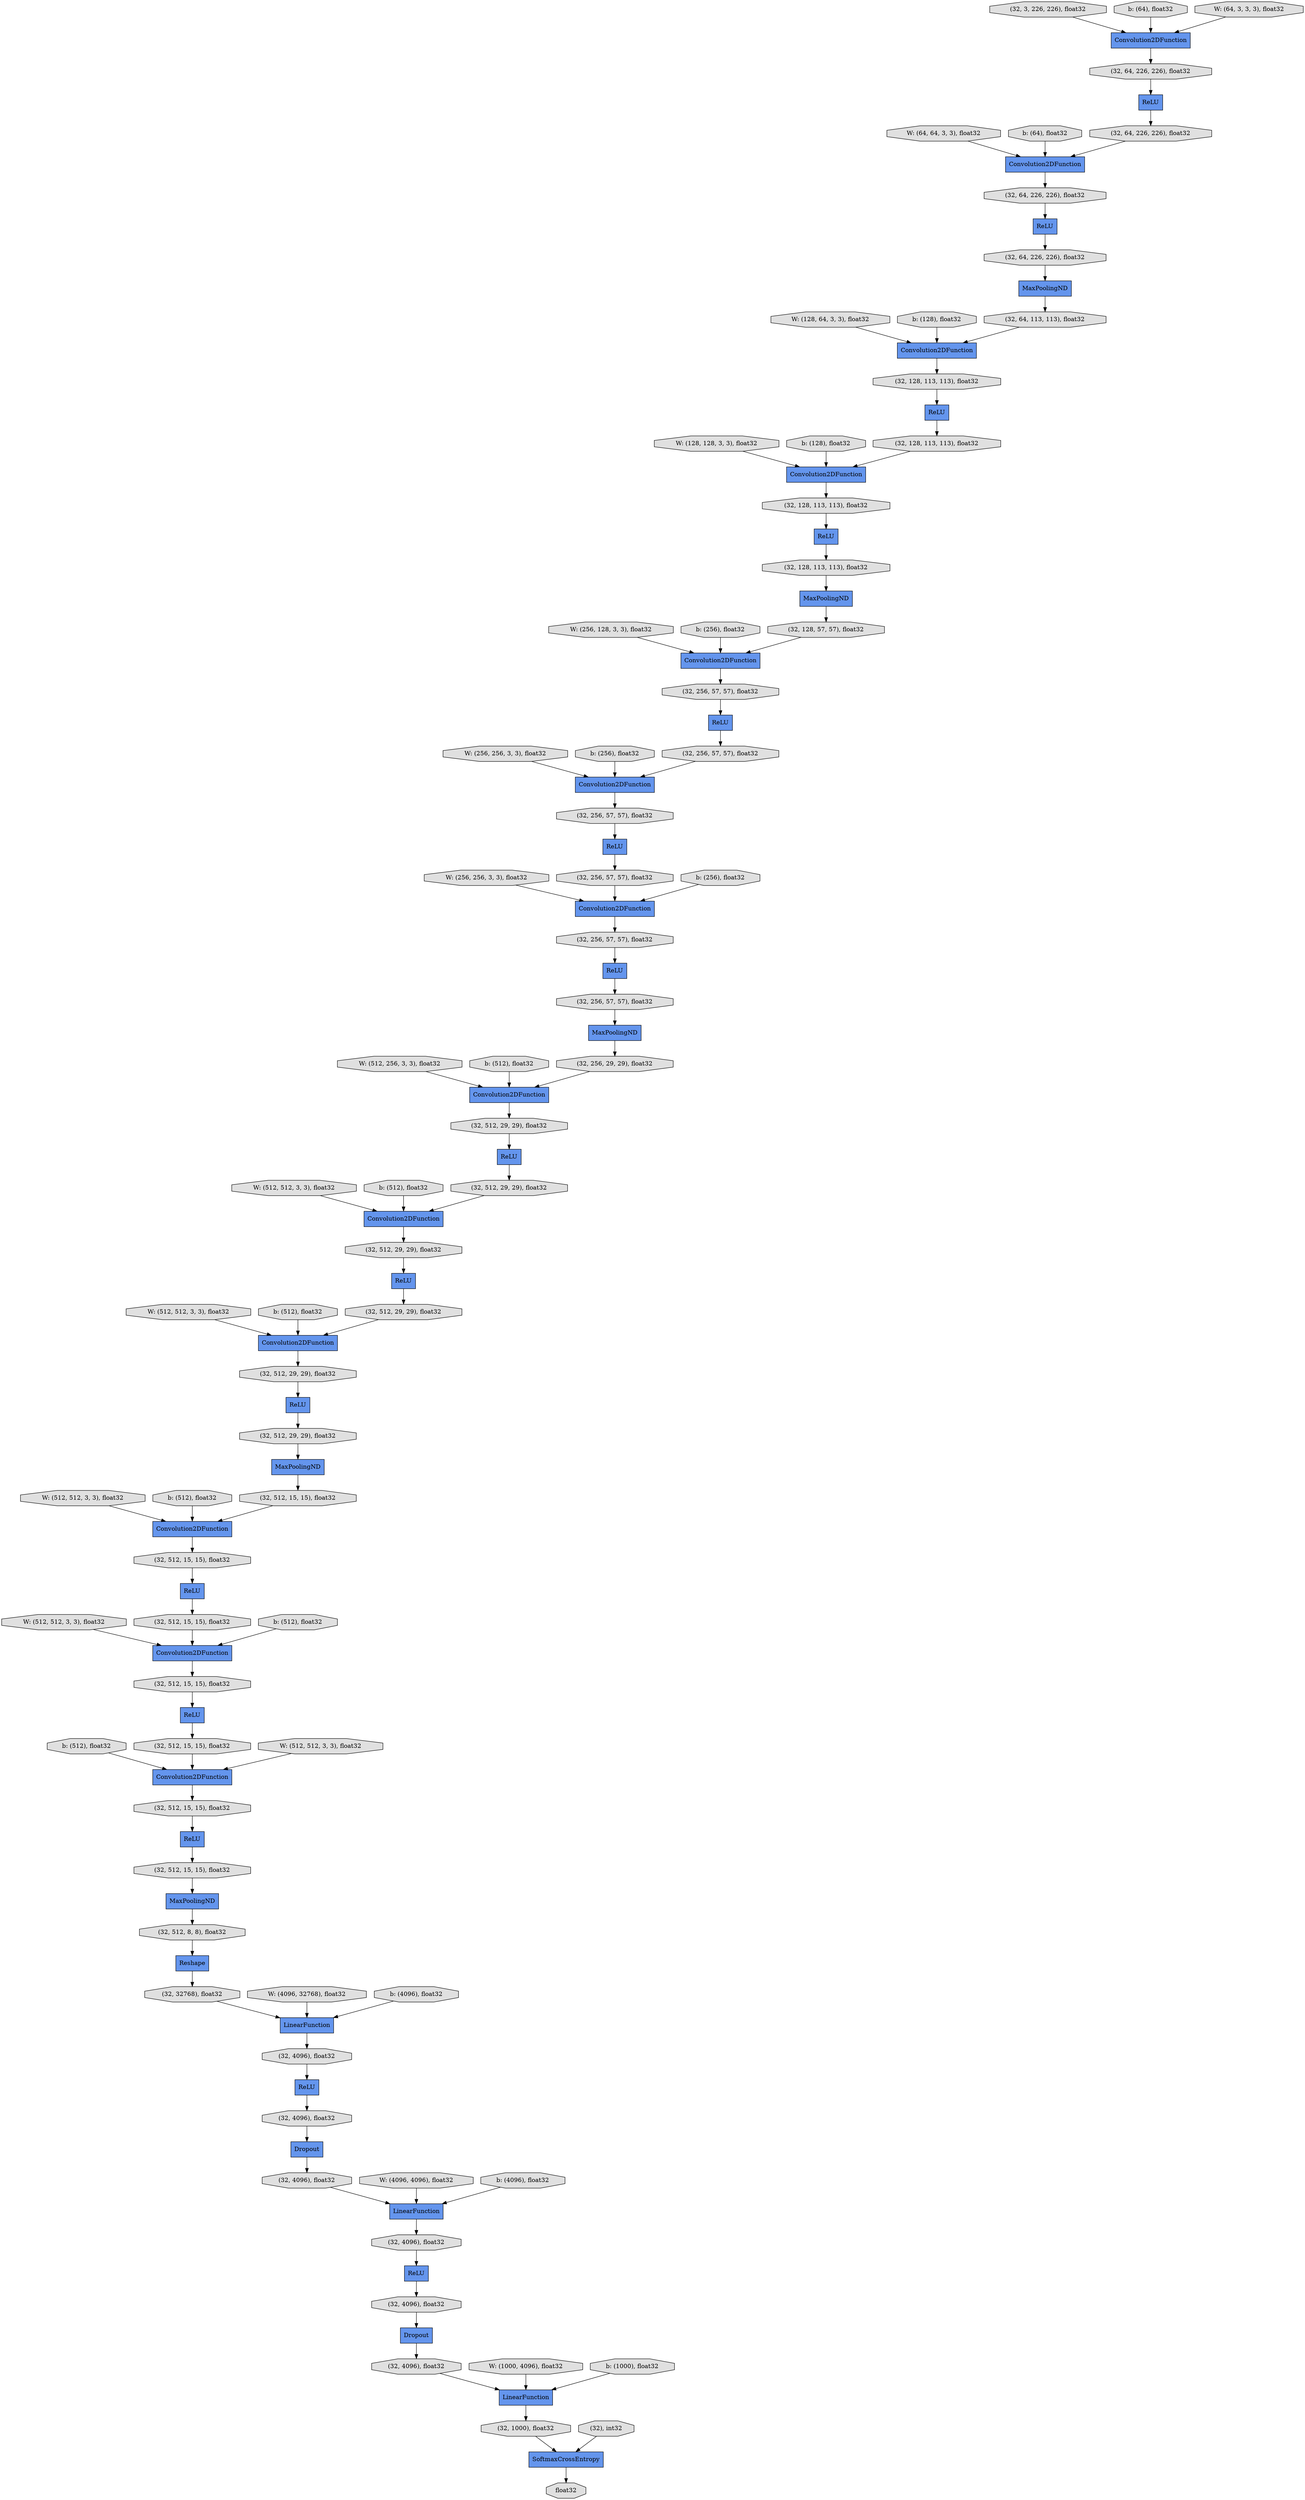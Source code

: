 digraph graphname{rankdir=TB;47668790116432 [label="b: (512), float32",shape="octagon",fillcolor="#E0E0E0",style="filled"];47670779879504 [label="ReLU",shape="record",fillcolor="#6495ED",style="filled"];47668790100176 [label="W: (512, 256, 3, 3), float32",shape="octagon",fillcolor="#E0E0E0",style="filled"];47670828662992 [label="MaxPoolingND",shape="record",fillcolor="#6495ED",style="filled"];47670828712144 [label="ReLU",shape="record",fillcolor="#6495ED",style="filled"];47668790083792 [label="W: (64, 64, 3, 3), float32",shape="octagon",fillcolor="#E0E0E0",style="filled"];47668631093520 [label="LinearFunction",shape="record",fillcolor="#6495ED",style="filled"];47670779879696 [label="(32, 512, 29, 29), float32",shape="octagon",fillcolor="#E0E0E0",style="filled"];47668790116752 [label="W: (4096, 32768), float32",shape="octagon",fillcolor="#E0E0E0",style="filled"];47670828876176 [label="(32, 256, 57, 57), float32",shape="octagon",fillcolor="#E0E0E0",style="filled"];47670779879888 [label="(32, 512, 15, 15), float32",shape="octagon",fillcolor="#E0E0E0",style="filled"];47670779879952 [label="Convolution2DFunction",shape="record",fillcolor="#6495ED",style="filled"];47668790084112 [label="b: (64), float32",shape="octagon",fillcolor="#E0E0E0",style="filled"];47670779880016 [label="MaxPoolingND",shape="record",fillcolor="#6495ED",style="filled"];47668790100560 [label="b: (512), float32",shape="octagon",fillcolor="#E0E0E0",style="filled"];47668790117072 [label="b: (4096), float32",shape="octagon",fillcolor="#E0E0E0",style="filled"];47670779880144 [label="(32, 512, 15, 15), float32",shape="octagon",fillcolor="#E0E0E0",style="filled"];47670779880272 [label="(32, 512, 15, 15), float32",shape="octagon",fillcolor="#E0E0E0",style="filled"];47668790084432 [label="W: (128, 64, 3, 3), float32",shape="octagon",fillcolor="#E0E0E0",style="filled"];47670779880336 [label="LinearFunction",shape="record",fillcolor="#6495ED",style="filled"];47668790100880 [label="W: (512, 512, 3, 3), float32",shape="octagon",fillcolor="#E0E0E0",style="filled"];47668790117392 [label="W: (4096, 4096), float32",shape="octagon",fillcolor="#E0E0E0",style="filled"];47670779880592 [label="(32, 256, 57, 57), float32",shape="octagon",fillcolor="#E0E0E0",style="filled"];47668790084752 [label="b: (128), float32",shape="octagon",fillcolor="#E0E0E0",style="filled"];47670779880656 [label="(32, 256, 29, 29), float32",shape="octagon",fillcolor="#E0E0E0",style="filled"];47668790101264 [label="b: (512), float32",shape="octagon",fillcolor="#E0E0E0",style="filled"];47670828811536 [label="(32, 3, 226, 226), float32",shape="octagon",fillcolor="#E0E0E0",style="filled"];47668790117840 [label="b: (4096), float32",shape="octagon",fillcolor="#E0E0E0",style="filled"];47670779880912 [label="Convolution2DFunction",shape="record",fillcolor="#6495ED",style="filled"];47668790085072 [label="W: (128, 128, 3, 3), float32",shape="octagon",fillcolor="#E0E0E0",style="filled"];47670828877328 [label="(32, 256, 57, 57), float32",shape="octagon",fillcolor="#E0E0E0",style="filled"];47670779881040 [label="ReLU",shape="record",fillcolor="#6495ED",style="filled"];47668790101584 [label="W: (512, 512, 3, 3), float32",shape="octagon",fillcolor="#E0E0E0",style="filled"];47670828877392 [label="Convolution2DFunction",shape="record",fillcolor="#6495ED",style="filled"];47670779881168 [label="ReLU",shape="record",fillcolor="#6495ED",style="filled"];47668790118160 [label="W: (1000, 4096), float32",shape="octagon",fillcolor="#E0E0E0",style="filled"];47670779881232 [label="ReLU",shape="record",fillcolor="#6495ED",style="filled"];47668790085392 [label="b: (128), float32",shape="octagon",fillcolor="#E0E0E0",style="filled"];47670779881296 [label="MaxPoolingND",shape="record",fillcolor="#6495ED",style="filled"];47668790101968 [label="b: (512), float32",shape="octagon",fillcolor="#E0E0E0",style="filled"];47668790085712 [label="W: (256, 128, 3, 3), float32",shape="octagon",fillcolor="#E0E0E0",style="filled"];47668790118544 [label="b: (1000), float32",shape="octagon",fillcolor="#E0E0E0",style="filled"];47670779881744 [label="Convolution2DFunction",shape="record",fillcolor="#6495ED",style="filled"];47668790102288 [label="W: (512, 512, 3, 3), float32",shape="octagon",fillcolor="#E0E0E0",style="filled"];47670779881808 [label="(32, 512, 15, 15), float32",shape="octagon",fillcolor="#E0E0E0",style="filled"];47670828812624 [label="Convolution2DFunction",shape="record",fillcolor="#6495ED",style="filled"];47670779881872 [label="(32, 512, 29, 29), float32",shape="octagon",fillcolor="#E0E0E0",style="filled"];47670828812688 [label="ReLU",shape="record",fillcolor="#6495ED",style="filled"];47668790118864 [label="Reshape",shape="record",fillcolor="#6495ED",style="filled"];47668790086096 [label="b: (256), float32",shape="octagon",fillcolor="#E0E0E0",style="filled"];47670779882064 [label="(32, 512, 29, 29), float32",shape="octagon",fillcolor="#E0E0E0",style="filled"];47668790102672 [label="b: (512), float32",shape="octagon",fillcolor="#E0E0E0",style="filled"];47668790225552 [label="ReLU",shape="record",fillcolor="#6495ED",style="filled"];47670779882256 [label="(32, 512, 8, 8), float32",shape="octagon",fillcolor="#E0E0E0",style="filled"];47668790086416 [label="W: (256, 256, 3, 3), float32",shape="octagon",fillcolor="#E0E0E0",style="filled"];47670779882320 [label="(32, 512, 15, 15), float32",shape="octagon",fillcolor="#E0E0E0",style="filled"];47670828878672 [label="(32, 128, 57, 57), float32",shape="octagon",fillcolor="#E0E0E0",style="filled"];47670779882384 [label="(32, 512, 15, 15), float32",shape="octagon",fillcolor="#E0E0E0",style="filled"];47668790102992 [label="W: (512, 512, 3, 3), float32",shape="octagon",fillcolor="#E0E0E0",style="filled"];47670828878800 [label="MaxPoolingND",shape="record",fillcolor="#6495ED",style="filled"];47668790086800 [label="b: (256), float32",shape="octagon",fillcolor="#E0E0E0",style="filled"];47670828878992 [label="(32, 128, 113, 113), float32",shape="octagon",fillcolor="#E0E0E0",style="filled"];47670828879056 [label="(32, 128, 113, 113), float32",shape="octagon",fillcolor="#E0E0E0",style="filled"];47670779882768 [label="(32, 512, 15, 15), float32",shape="octagon",fillcolor="#E0E0E0",style="filled"];47668790103376 [label="b: (512), float32",shape="octagon",fillcolor="#E0E0E0",style="filled"];47670779882832 [label="(32, 512, 29, 29), float32",shape="octagon",fillcolor="#E0E0E0",style="filled"];47670828879248 [label="ReLU",shape="record",fillcolor="#6495ED",style="filled"];47670779882960 [label="Convolution2DFunction",shape="record",fillcolor="#6495ED",style="filled"];47670828879312 [label="Convolution2DFunction",shape="record",fillcolor="#6495ED",style="filled"];47668790087120 [label="W: (256, 256, 3, 3), float32",shape="octagon",fillcolor="#E0E0E0",style="filled"];47668790226448 [label="Dropout",shape="record",fillcolor="#6495ED",style="filled"];47670828879376 [label="(32, 256, 57, 57), float32",shape="octagon",fillcolor="#E0E0E0",style="filled"];47670828879440 [label="Convolution2DFunction",shape="record",fillcolor="#6495ED",style="filled"];47668790103696 [label="W: (512, 512, 3, 3), float32",shape="octagon",fillcolor="#E0E0E0",style="filled"];47670828879504 [label="ReLU",shape="record",fillcolor="#6495ED",style="filled"];47670828879568 [label="(32, 256, 57, 57), float32",shape="octagon",fillcolor="#E0E0E0",style="filled"];47670779883344 [label="(32, 512, 29, 29), float32",shape="octagon",fillcolor="#E0E0E0",style="filled"];47668790087504 [label="b: (256), float32",shape="octagon",fillcolor="#E0E0E0",style="filled"];47670828879696 [label="(32, 128, 113, 113), float32",shape="octagon",fillcolor="#E0E0E0",style="filled"];47670828879760 [label="(32, 256, 57, 57), float32",shape="octagon",fillcolor="#E0E0E0",style="filled"];47670828879824 [label="ReLU",shape="record",fillcolor="#6495ED",style="filled"];47670779883472 [label="(32, 512, 29, 29), float32",shape="octagon",fillcolor="#E0E0E0",style="filled"];47670779965520 [label="(32, 64, 226, 226), float32",shape="octagon",fillcolor="#E0E0E0",style="filled"];47670828364048 [label="SoftmaxCrossEntropy",shape="record",fillcolor="#6495ED",style="filled"];47670779932944 [label="(32, 4096), float32",shape="octagon",fillcolor="#E0E0E0",style="filled"];47670779933264 [label="(32, 32768), float32",shape="octagon",fillcolor="#E0E0E0",style="filled"];47670779933776 [label="(32, 4096), float32",shape="octagon",fillcolor="#E0E0E0",style="filled"];47670779966544 [label="(32, 128, 113, 113), float32",shape="octagon",fillcolor="#E0E0E0",style="filled"];47670779933840 [label="(32, 4096), float32",shape="octagon",fillcolor="#E0E0E0",style="filled"];47670779966608 [label="ReLU",shape="record",fillcolor="#6495ED",style="filled"];47670779966672 [label="MaxPoolingND",shape="record",fillcolor="#6495ED",style="filled"];47670779966736 [label="Convolution2DFunction",shape="record",fillcolor="#6495ED",style="filled"];47670779966928 [label="ReLU",shape="record",fillcolor="#6495ED",style="filled"];47670779934416 [label="(32, 1000), float32",shape="octagon",fillcolor="#E0E0E0",style="filled"];47670828488528 [label="ReLU",shape="record",fillcolor="#6495ED",style="filled"];47670828349328 [label="Convolution2DFunction",shape="record",fillcolor="#6495ED",style="filled"];47670779934864 [label="(32, 4096), float32",shape="octagon",fillcolor="#E0E0E0",style="filled"];47670779935056 [label="(32), int32",shape="octagon",fillcolor="#E0E0E0",style="filled"];47670779967824 [label="(32, 64, 226, 226), float32",shape="octagon",fillcolor="#E0E0E0",style="filled"];47670828571216 [label="Dropout",shape="record",fillcolor="#6495ED",style="filled"];47670779968080 [label="(32, 64, 226, 226), float32",shape="octagon",fillcolor="#E0E0E0",style="filled"];47670779935440 [label="LinearFunction",shape="record",fillcolor="#6495ED",style="filled"];47670779935504 [label="(32, 4096), float32",shape="octagon",fillcolor="#E0E0E0",style="filled"];47670779935888 [label="float32",shape="octagon",fillcolor="#E0E0E0",style="filled"];47668789976272 [label="b: (64), float32",shape="octagon",fillcolor="#E0E0E0",style="filled"];47670779968784 [label="Convolution2DFunction",shape="record",fillcolor="#6495ED",style="filled"];47670779936080 [label="(32, 4096), float32",shape="octagon",fillcolor="#E0E0E0",style="filled"];47670779968848 [label="Convolution2DFunction",shape="record",fillcolor="#6495ED",style="filled"];47670779968912 [label="(32, 64, 113, 113), float32",shape="octagon",fillcolor="#E0E0E0",style="filled"];47670779968976 [label="ReLU",shape="record",fillcolor="#6495ED",style="filled"];47670779969040 [label="(32, 64, 226, 226), float32",shape="octagon",fillcolor="#E0E0E0",style="filled"];47668789976592 [label="W: (64, 3, 3, 3), float32",shape="octagon",fillcolor="#E0E0E0",style="filled"];47670779969104 [label="ReLU",shape="record",fillcolor="#6495ED",style="filled"];47670779969232 [label="Convolution2DFunction",shape="record",fillcolor="#6495ED",style="filled"];47670828879760 -> 47670779968784;47670779880016 -> 47670779882256;47670779881744 -> 47670779879888;47668789976592 -> 47670779969232;47670779881040 -> 47670779880144;47670779965520 -> 47670828712144;47670779968848 -> 47670828878992;47668790084432 -> 47670828812624;47670779881808 -> 47670779879504;47670828879696 -> 47670779966672;47670779969232 -> 47670779967824;47670779883472 -> 47670828879504;47668790117392 -> 47668631093520;47670779880272 -> 47670779881168;47668790102992 -> 47670779881744;47670779880592 -> 47670828878800;47670828879376 -> 47670828877392;47670779966544 -> 47670828812688;47670828812624 -> 47670779966544;47670779935056 -> 47670828364048;47670779934864 -> 47670779935440;47668790117840 -> 47668631093520;47670828571216 -> 47670779935504;47668790085712 -> 47670779966736;47670779883344 -> 47670779882960;47670828879824 -> 47670779883344;47670779879696 -> 47670779881296;47670779936080 -> 47670828571216;47670828879504 -> 47670779879696;47670779935504 -> 47668631093520;47668790101264 -> 47670828879440;47670779933840 -> 47668790226448;47670779882064 -> 47670828879440;47668790117072 -> 47670779880336;47670779882256 -> 47668790118864;47670779968080 -> 47670828349328;47670779967824 -> 47668790225552;47668790087504 -> 47670828877392;47670779966736 -> 47670828879568;47670828811536 -> 47670779969232;47670779935440 -> 47670779934416;47668790103696 -> 47670779879952;47670779881296 -> 47670779882320;47670779882960 -> 47670779883472;47670779882384 -> 47670779880016;47668790102288 -> 47670779880912;47670779966928 -> 47670828879376;47668790118160 -> 47670779935440;47668790118864 -> 47670779933264;47670779882832 -> 47670828879248;47670828662992 -> 47670779968912;47668790102672 -> 47670779880912;47670779969104 -> 47670828879760;47670828878800 -> 47670779880656;47668790116432 -> 47670779879952;47670779881232 -> 47670779933840;47668790100880 -> 47670828879440;47668790083792 -> 47670828349328;47670828879440 -> 47670779881872;47670828877392 -> 47670828876176;47670779966672 -> 47670828878672;47668790085392 -> 47670779968848;47670779932944 -> 47670779881232;47670779879888 -> 47670779881040;47670828364048 -> 47670779935888;47670828488528 -> 47670779936080;47668789976272 -> 47670779969232;47670828879248 -> 47670779882064;47668790116752 -> 47670779880336;47670779968784 -> 47670828877328;47670828812688 -> 47670828879056;47670779880656 -> 47670828879312;47668790103376 -> 47670779881744;47670828877328 -> 47670779966928;47670779882768 -> 47670779881744;47670779879952 -> 47670779880272;47670828712144 -> 47670779969040;47670779966608 -> 47670828879696;47670779882320 -> 47670779880912;47670828879312 -> 47670779882832;47668790101584 -> 47670779882960;47668790087120 -> 47670828877392;47668790086416 -> 47670779968784;47670779880144 -> 47670779879952;47670779881872 -> 47670828879824;47670779881168 -> 47670779882384;47670779934416 -> 47670828364048;47670779933264 -> 47670779880336;47668790100176 -> 47670828879312;47668790225552 -> 47670779968080;47668790118544 -> 47670779935440;47670828876176 -> 47670779968976;47668790086096 -> 47670779966736;47668790101968 -> 47670779882960;47670779879504 -> 47670779882768;47670779968976 -> 47670779880592;47670779880912 -> 47670779881808;47670779968912 -> 47670828812624;47668790100560 -> 47670828879312;47670828879056 -> 47670779968848;47668790084112 -> 47670828349328;47670779969040 -> 47670828662992;47668790226448 -> 47670779934864;47670779933776 -> 47670828488528;47668790086800 -> 47670779968784;47668790085072 -> 47670779968848;47670828878672 -> 47670779966736;47670779880336 -> 47670779933776;47668790084752 -> 47670828812624;47670828349328 -> 47670779965520;47670828879568 -> 47670779969104;47670828878992 -> 47670779966608;47668631093520 -> 47670779932944;}
